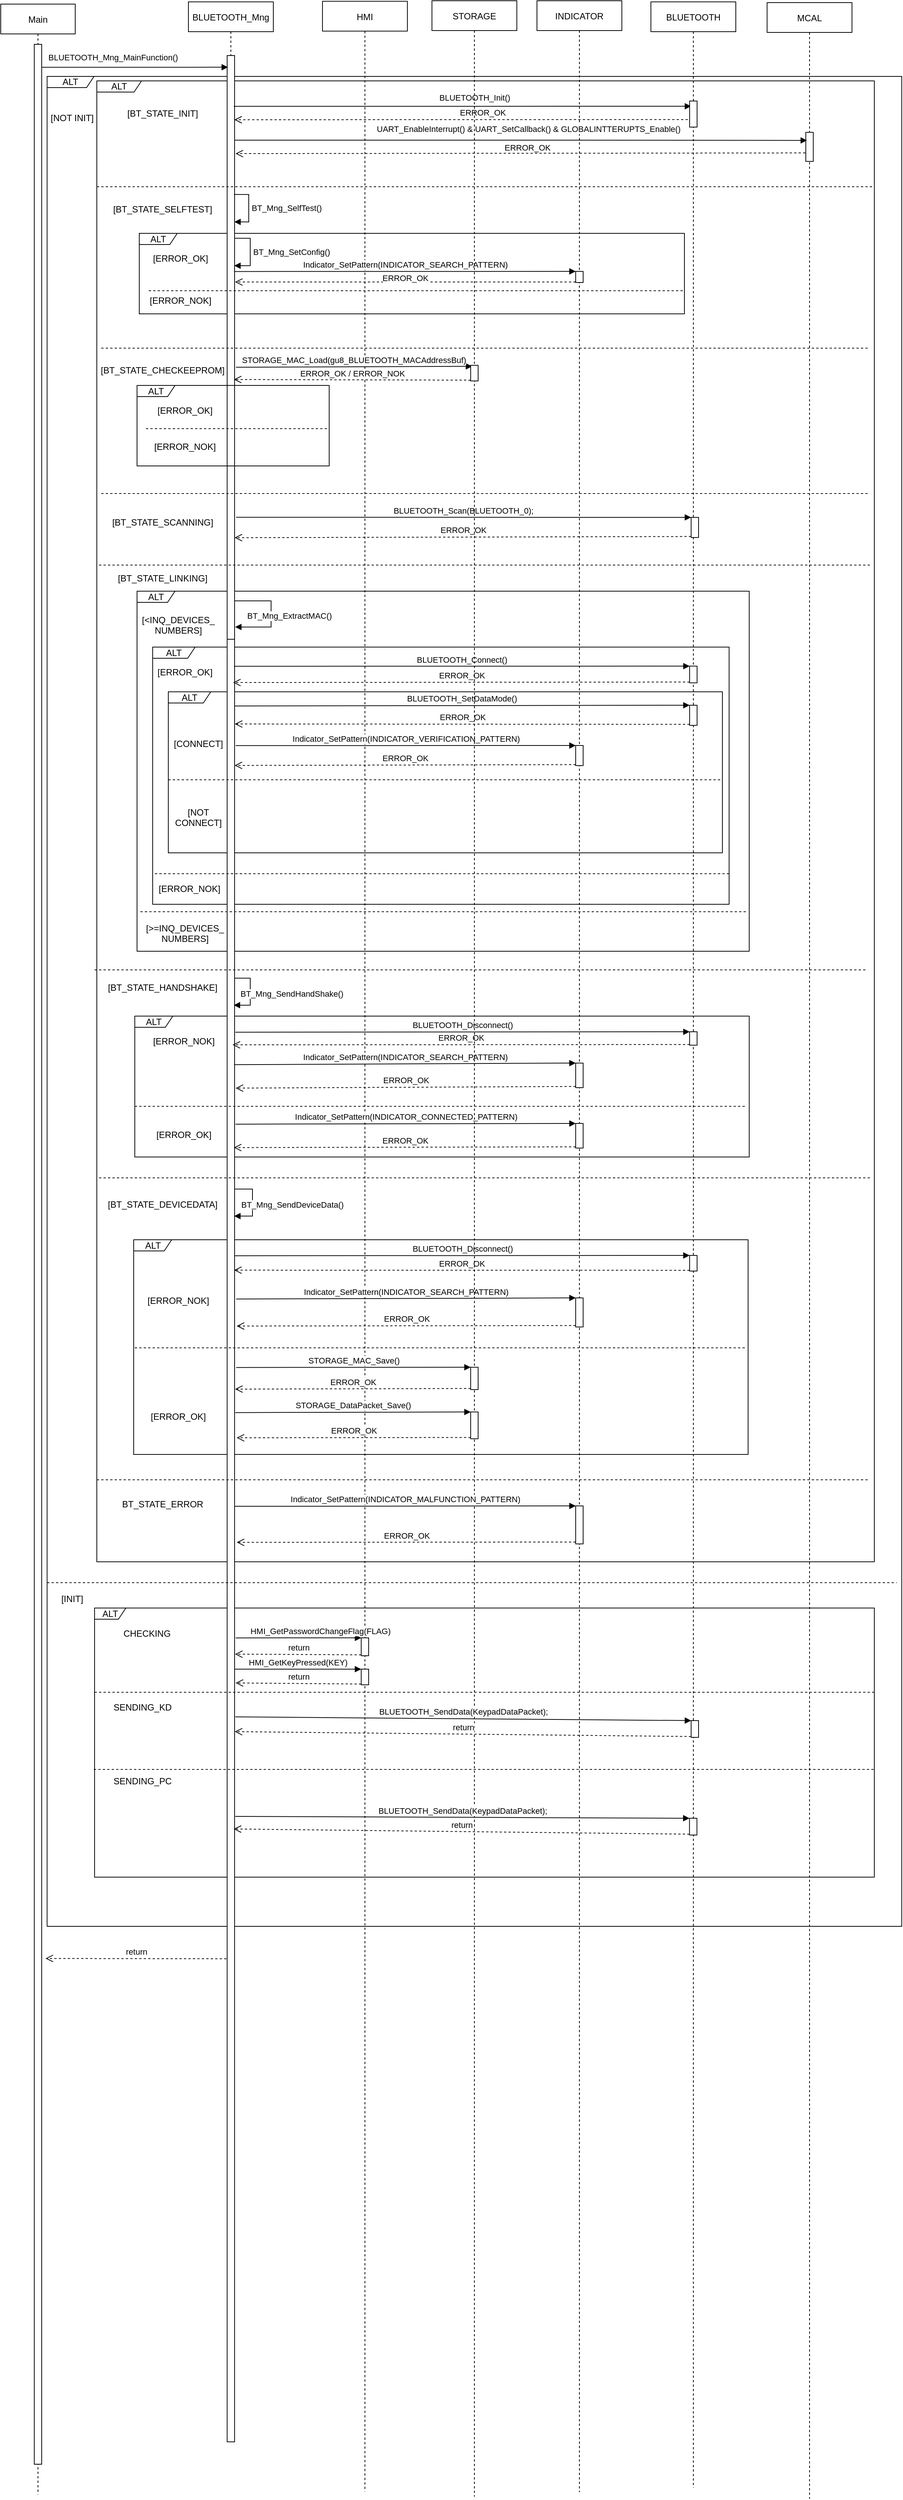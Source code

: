 <mxfile version="14.6.13" type="device" pages="2"><diagram id="kgpKYQtTHZ0yAKxKKP6v" name="Page-1"><mxGraphModel dx="923" dy="425" grid="1" gridSize="3" guides="1" tooltips="1" connect="1" arrows="1" fold="1" page="1" pageScale="1" pageWidth="850" pageHeight="1100" math="0" shadow="0"><root><mxCell id="0"/><mxCell id="1" parent="0"/><mxCell id="ZNfu6b4BIElzEv6MmLPR-30" value="ALT" style="shape=umlFrame;whiteSpace=wrap;html=1;width=63;height=15;" parent="1" vertex="1"><mxGeometry x="362.25" y="209.5" width="1147.5" height="2481.5" as="geometry"/></mxCell><mxCell id="6-tWxZWHOFnYd2_hj-NY-1" value="ALT" style="shape=umlFrame;whiteSpace=wrap;html=1;width=42;height=15;" vertex="1" parent="1"><mxGeometry x="426" y="2264" width="1047" height="361" as="geometry"/></mxCell><mxCell id="ZNfu6b4BIElzEv6MmLPR-17" value="ALT" style="shape=umlFrame;whiteSpace=wrap;html=1;width=60;height=15;" parent="1" vertex="1"><mxGeometry x="429" y="215.5" width="1044" height="1986.5" as="geometry"/></mxCell><mxCell id="ZNfu6b4BIElzEv6MmLPR-176" value="ALT" style="shape=umlFrame;whiteSpace=wrap;html=1;rounded=0;strokeColor=#000000;width=51;height=15;" parent="1" vertex="1"><mxGeometry x="478.5" y="1770" width="825" height="288" as="geometry"/></mxCell><mxCell id="ZNfu6b4BIElzEv6MmLPR-148" value="ALT" style="shape=umlFrame;whiteSpace=wrap;html=1;rounded=0;strokeColor=#000000;width=51;height=15;" parent="1" vertex="1"><mxGeometry x="480" y="1470" width="825" height="189" as="geometry"/></mxCell><mxCell id="ZNfu6b4BIElzEv6MmLPR-112" value="ALT" style="shape=umlFrame;whiteSpace=wrap;html=1;rounded=0;strokeColor=#000000;width=57;height=15;" parent="1" vertex="1"><mxGeometry x="525" y="1035" width="744" height="216" as="geometry"/></mxCell><mxCell id="ZNfu6b4BIElzEv6MmLPR-99" value="ALT" style="shape=umlFrame;whiteSpace=wrap;html=1;rounded=0;strokeColor=#000000;width=57;height=15;" parent="1" vertex="1"><mxGeometry x="504" y="975" width="774" height="345" as="geometry"/></mxCell><mxCell id="ZNfu6b4BIElzEv6MmLPR-95" value="ALT" style="shape=umlFrame;whiteSpace=wrap;html=1;rounded=0;strokeColor=#000000;width=51;height=15;" parent="1" vertex="1"><mxGeometry x="483" y="900" width="822" height="483" as="geometry"/></mxCell><mxCell id="ZNfu6b4BIElzEv6MmLPR-59" value="ALT" style="shape=umlFrame;whiteSpace=wrap;html=1;rounded=0;strokeColor=#000000;width=51;height=15;" parent="1" vertex="1"><mxGeometry x="486" y="420" width="732" height="108" as="geometry"/></mxCell><mxCell id="3nuBFxr9cyL0pnOWT2aG-1" value="Main" style="shape=umlLifeline;perimeter=lifelinePerimeter;container=1;collapsible=0;recursiveResize=0;rounded=0;shadow=0;strokeWidth=1;" parent="1" vertex="1"><mxGeometry x="300" y="112.5" width="100" height="3340.5" as="geometry"/></mxCell><mxCell id="ZNfu6b4BIElzEv6MmLPR-10" value="" style="html=1;points=[];perimeter=orthogonalPerimeter;" parent="3nuBFxr9cyL0pnOWT2aG-1" vertex="1"><mxGeometry x="45" y="54" width="10" height="3246" as="geometry"/></mxCell><mxCell id="3nuBFxr9cyL0pnOWT2aG-5" value="BLUETOOTH_Mng" style="shape=umlLifeline;perimeter=lifelinePerimeter;container=1;collapsible=0;recursiveResize=0;rounded=0;shadow=0;strokeWidth=1;" parent="1" vertex="1"><mxGeometry x="552" y="109.5" width="114" height="2626.5" as="geometry"/></mxCell><mxCell id="ZNfu6b4BIElzEv6MmLPR-9" value="" style="html=1;points=[];perimeter=orthogonalPerimeter;resizeHeight=0;rounded=0;" parent="3nuBFxr9cyL0pnOWT2aG-5" vertex="1"><mxGeometry x="52" y="72" width="10" height="783" as="geometry"/></mxCell><mxCell id="ZNfu6b4BIElzEv6MmLPR-56" value="BT_Mng_SelfTest()" style="edgeStyle=orthogonalEdgeStyle;html=1;align=left;spacingLeft=2;endArrow=block;rounded=0;exitX=0.921;exitY=0.238;exitDx=0;exitDy=0;exitPerimeter=0;entryX=0.96;entryY=0.285;entryDx=0;entryDy=0;entryPerimeter=0;" parent="3nuBFxr9cyL0pnOWT2aG-5" source="ZNfu6b4BIElzEv6MmLPR-9" target="ZNfu6b4BIElzEv6MmLPR-9" edge="1"><mxGeometry relative="1" as="geometry"><mxPoint x="468" y="298.5" as="sourcePoint"/><Array as="points"><mxPoint x="81" y="258"/><mxPoint x="81" y="295"/></Array><mxPoint x="66" y="295.5" as="targetPoint"/></mxGeometry></mxCell><mxCell id="ZNfu6b4BIElzEv6MmLPR-66" value="BT_Mng_SetConfig()" style="edgeStyle=orthogonalEdgeStyle;html=1;align=left;spacingLeft=2;endArrow=block;rounded=0;entryX=0.951;entryY=0.36;exitX=1;exitY=0.313;exitDx=0;exitDy=0;exitPerimeter=0;entryDx=0;entryDy=0;entryPerimeter=0;" parent="3nuBFxr9cyL0pnOWT2aG-5" source="ZNfu6b4BIElzEv6MmLPR-9" target="ZNfu6b4BIElzEv6MmLPR-9" edge="1"><mxGeometry relative="1" as="geometry"><mxPoint x="69" y="316.5" as="sourcePoint"/><Array as="points"><mxPoint x="83" y="317.5"/><mxPoint x="83" y="353.5"/></Array><mxPoint x="63.79" y="353.65" as="targetPoint"/></mxGeometry></mxCell><mxCell id="ZNfu6b4BIElzEv6MmLPR-81" value="" style="html=1;points=[];perimeter=orthogonalPerimeter;rounded=0;strokeColor=#000000;" parent="3nuBFxr9cyL0pnOWT2aG-5" vertex="1"><mxGeometry x="52" y="855" width="10" height="2418" as="geometry"/></mxCell><mxCell id="ZNfu6b4BIElzEv6MmLPR-104" value="BT_Mng_ExtractMAC()" style="edgeStyle=orthogonalEdgeStyle;html=1;align=left;spacingLeft=2;endArrow=block;rounded=0;exitX=1;exitY=0.936;exitDx=0;exitDy=0;exitPerimeter=0;entryX=1.067;entryY=0.979;entryDx=0;entryDy=0;entryPerimeter=0;" parent="3nuBFxr9cyL0pnOWT2aG-5" source="ZNfu6b4BIElzEv6MmLPR-9" target="ZNfu6b4BIElzEv6MmLPR-9" edge="1"><mxGeometry x="0.816" y="-15" relative="1" as="geometry"><mxPoint x="63" y="803.5" as="sourcePoint"/><Array as="points"><mxPoint x="62" y="803.5"/><mxPoint x="111" y="803.5"/><mxPoint x="111" y="838.5"/></Array><mxPoint x="63" y="838.5" as="targetPoint"/><mxPoint as="offset"/></mxGeometry></mxCell><mxCell id="ZNfu6b4BIElzEv6MmLPR-147" value="BT_Mng_SendHandShake()" style="edgeStyle=orthogonalEdgeStyle;html=1;align=left;spacingLeft=2;endArrow=block;rounded=0;exitX=1.02;exitY=0.188;exitDx=0;exitDy=0;exitPerimeter=0;entryX=0.886;entryY=0.203;entryDx=0;entryDy=0;entryPerimeter=0;" parent="3nuBFxr9cyL0pnOWT2aG-5" source="ZNfu6b4BIElzEv6MmLPR-81" target="ZNfu6b4BIElzEv6MmLPR-81" edge="1"><mxGeometry x="0.871" y="-15" relative="1" as="geometry"><mxPoint x="63.0" y="1309.504" as="sourcePoint"/><Array as="points"><mxPoint x="83" y="1310"/><mxPoint x="83" y="1346"/></Array><mxPoint x="63" y="1345.5" as="targetPoint"/><mxPoint as="offset"/></mxGeometry></mxCell><mxCell id="ZNfu6b4BIElzEv6MmLPR-174" value="BT_Mng_SendDeviceData()" style="edgeStyle=orthogonalEdgeStyle;html=1;align=left;spacingLeft=2;endArrow=block;rounded=0;exitX=1.009;exitY=0.305;exitDx=0;exitDy=0;exitPerimeter=0;entryX=0.94;entryY=0.32;entryDx=0;entryDy=0;entryPerimeter=0;" parent="3nuBFxr9cyL0pnOWT2aG-5" source="ZNfu6b4BIElzEv6MmLPR-81" target="ZNfu6b4BIElzEv6MmLPR-81" edge="1"><mxGeometry x="0.871" y="-15" relative="1" as="geometry"><mxPoint x="65.2" y="1591.504" as="sourcePoint"/><Array as="points"><mxPoint x="86" y="1593"/><mxPoint x="86" y="1629"/></Array><mxPoint x="75" y="1627.5" as="targetPoint"/><mxPoint as="offset"/></mxGeometry></mxCell><mxCell id="ZNfu6b4BIElzEv6MmLPR-1" value="HMI" style="shape=umlLifeline;perimeter=lifelinePerimeter;container=1;collapsible=0;recursiveResize=0;rounded=0;shadow=0;strokeWidth=1;" parent="1" vertex="1"><mxGeometry x="732" y="108.75" width="114" height="3340.5" as="geometry"/></mxCell><mxCell id="6-tWxZWHOFnYd2_hj-NY-3" value="" style="html=1;points=[];perimeter=orthogonalPerimeter;" vertex="1" parent="ZNfu6b4BIElzEv6MmLPR-1"><mxGeometry x="52" y="2195.25" width="10" height="24" as="geometry"/></mxCell><mxCell id="6-tWxZWHOFnYd2_hj-NY-6" value="" style="html=1;points=[];perimeter=orthogonalPerimeter;" vertex="1" parent="ZNfu6b4BIElzEv6MmLPR-1"><mxGeometry x="52" y="2237.25" width="10" height="21" as="geometry"/></mxCell><mxCell id="ZNfu6b4BIElzEv6MmLPR-3" value="INDICATOR" style="shape=umlLifeline;perimeter=lifelinePerimeter;container=1;collapsible=0;recursiveResize=0;rounded=0;shadow=0;strokeWidth=1;" parent="1" vertex="1"><mxGeometry x="1020" y="108" width="114" height="3342" as="geometry"/></mxCell><mxCell id="ZNfu6b4BIElzEv6MmLPR-68" value="" style="html=1;points=[];perimeter=orthogonalPerimeter;rounded=0;strokeColor=#000000;" parent="ZNfu6b4BIElzEv6MmLPR-3" vertex="1"><mxGeometry x="52" y="363" width="10" height="15" as="geometry"/></mxCell><mxCell id="ZNfu6b4BIElzEv6MmLPR-136" value="" style="html=1;points=[];perimeter=orthogonalPerimeter;rounded=0;strokeColor=#000000;" parent="ZNfu6b4BIElzEv6MmLPR-3" vertex="1"><mxGeometry x="52" y="999" width="10" height="27" as="geometry"/></mxCell><mxCell id="ZNfu6b4BIElzEv6MmLPR-165" value="" style="html=1;points=[];perimeter=orthogonalPerimeter;rounded=0;strokeColor=#000000;" parent="ZNfu6b4BIElzEv6MmLPR-3" vertex="1"><mxGeometry x="52" y="1425" width="10" height="33" as="geometry"/></mxCell><mxCell id="ZNfu6b4BIElzEv6MmLPR-169" value="" style="html=1;points=[];perimeter=orthogonalPerimeter;rounded=0;strokeColor=#000000;" parent="ZNfu6b4BIElzEv6MmLPR-3" vertex="1"><mxGeometry x="52" y="1506" width="10" height="33" as="geometry"/></mxCell><mxCell id="ZNfu6b4BIElzEv6MmLPR-184" value="" style="html=1;points=[];perimeter=orthogonalPerimeter;rounded=0;strokeColor=#000000;" parent="ZNfu6b4BIElzEv6MmLPR-3" vertex="1"><mxGeometry x="52" y="1740" width="10" height="39" as="geometry"/></mxCell><mxCell id="ZNfu6b4BIElzEv6MmLPR-196" value="" style="html=1;points=[];perimeter=orthogonalPerimeter;rounded=0;strokeColor=#000000;" parent="ZNfu6b4BIElzEv6MmLPR-3" vertex="1"><mxGeometry x="52" y="2019" width="10" height="51" as="geometry"/></mxCell><mxCell id="ZNfu6b4BIElzEv6MmLPR-7" value="BLUETOOTH_Mng_MainFunction()" style="endArrow=block;endFill=1;html=1;edgeStyle=orthogonalEdgeStyle;align=left;verticalAlign=top;entryX=0.111;entryY=0.02;entryDx=0;entryDy=0;entryPerimeter=0;" parent="1" source="ZNfu6b4BIElzEv6MmLPR-10" target="ZNfu6b4BIElzEv6MmLPR-9" edge="1"><mxGeometry x="-0.947" y="26" relative="1" as="geometry"><mxPoint x="387" y="182.5" as="sourcePoint"/><mxPoint x="545" y="196.5" as="targetPoint"/><Array as="points"><mxPoint x="537" y="196.5"/></Array><mxPoint as="offset"/></mxGeometry></mxCell><mxCell id="ZNfu6b4BIElzEv6MmLPR-14" value="[NOT INIT]" style="text;align=center;fontStyle=0;verticalAlign=middle;spacingLeft=3;spacingRight=3;strokeColor=none;rotatable=0;points=[[0,0.5],[1,0.5]];portConstraint=eastwest;" parent="1" vertex="1"><mxGeometry x="366" y="251.5" width="60" height="26" as="geometry"/></mxCell><mxCell id="ZNfu6b4BIElzEv6MmLPR-18" value="[BT_STATE_INIT]" style="text;align=center;fontStyle=0;verticalAlign=middle;spacingLeft=3;spacingRight=3;strokeColor=none;rotatable=0;points=[[0,0.5],[1,0.5]];portConstraint=eastwest;" parent="1" vertex="1"><mxGeometry x="478.5" y="245.5" width="78" height="26" as="geometry"/></mxCell><mxCell id="ZNfu6b4BIElzEv6MmLPR-20" value="BLUETOOTH_Init()" style="endArrow=block;endFill=1;html=1;edgeStyle=orthogonalEdgeStyle;align=left;verticalAlign=top;exitX=0.9;exitY=0.087;exitDx=0;exitDy=0;exitPerimeter=0;entryX=0.2;entryY=0.2;entryDx=0;entryDy=0;entryPerimeter=0;" parent="1" source="ZNfu6b4BIElzEv6MmLPR-9" target="ZNfu6b4BIElzEv6MmLPR-27" edge="1"><mxGeometry x="-0.109" y="25" relative="1" as="geometry"><mxPoint x="573" y="249.5" as="sourcePoint"/><mxPoint x="1194" y="249.5" as="targetPoint"/><mxPoint x="1" as="offset"/></mxGeometry></mxCell><mxCell id="ZNfu6b4BIElzEv6MmLPR-33" value="ERROR_OK" style="html=1;verticalAlign=bottom;endArrow=open;dashed=1;endSize=8;entryX=0.96;entryY=0.11;entryDx=0;entryDy=0;entryPerimeter=0;exitX=-0.243;exitY=0.71;exitDx=0;exitDy=0;exitPerimeter=0;" parent="1" source="ZNfu6b4BIElzEv6MmLPR-27" target="ZNfu6b4BIElzEv6MmLPR-9" edge="1"><mxGeometry x="-0.095" relative="1" as="geometry"><mxPoint x="1200" y="266.5" as="sourcePoint"/><mxPoint x="567" y="266.5" as="targetPoint"/><mxPoint as="offset"/></mxGeometry></mxCell><mxCell id="ZNfu6b4BIElzEv6MmLPR-35" value="MCAL" style="shape=umlLifeline;perimeter=lifelinePerimeter;container=1;collapsible=0;recursiveResize=0;rounded=0;shadow=0;strokeWidth=1;" parent="1" vertex="1"><mxGeometry x="1329" y="110.5" width="114" height="3348.5" as="geometry"/></mxCell><mxCell id="ZNfu6b4BIElzEv6MmLPR-36" value="" style="html=1;points=[];perimeter=orthogonalPerimeter;" parent="ZNfu6b4BIElzEv6MmLPR-35" vertex="1"><mxGeometry x="52" y="174" width="10" height="39" as="geometry"/></mxCell><mxCell id="ZNfu6b4BIElzEv6MmLPR-38" value="UART_EnableInterrupt() &amp;amp;&amp;nbsp;UART_SetCallback() &amp;amp;&amp;nbsp;GLOBALINTTERUPTS_Enable()&amp;nbsp;" style="endArrow=block;endFill=1;html=1;edgeStyle=orthogonalEdgeStyle;align=left;verticalAlign=top;exitX=0.971;exitY=0.145;exitDx=0;exitDy=0;exitPerimeter=0;entryX=0.157;entryY=0.278;entryDx=0;entryDy=0;entryPerimeter=0;" parent="1" source="ZNfu6b4BIElzEv6MmLPR-9" target="ZNfu6b4BIElzEv6MmLPR-36" edge="1"><mxGeometry x="-0.509" y="29" relative="1" as="geometry"><mxPoint x="582" y="299.501" as="sourcePoint"/><mxPoint x="1374" y="295.5" as="targetPoint"/><mxPoint y="1" as="offset"/><Array as="points"/></mxGeometry></mxCell><mxCell id="ZNfu6b4BIElzEv6MmLPR-39" value="ERROR_OK" style="html=1;verticalAlign=bottom;endArrow=open;dashed=1;endSize=8;exitX=-0.067;exitY=0.709;exitDx=0;exitDy=0;exitPerimeter=0;entryX=1.133;entryY=0.168;entryDx=0;entryDy=0;entryPerimeter=0;" parent="1" source="ZNfu6b4BIElzEv6MmLPR-36" target="ZNfu6b4BIElzEv6MmLPR-9" edge="1"><mxGeometry x="-0.023" y="1" relative="1" as="geometry"><mxPoint x="1377" y="312.5" as="sourcePoint"/><mxPoint x="599" y="312.5" as="targetPoint"/><mxPoint as="offset"/></mxGeometry></mxCell><mxCell id="ZNfu6b4BIElzEv6MmLPR-44" value="[BT_STATE_SELFTEST]" style="text;align=center;fontStyle=0;verticalAlign=middle;spacingLeft=3;spacingRight=3;strokeColor=none;rotatable=0;points=[[0,0.5],[1,0.5]];portConstraint=eastwest;" parent="1" vertex="1"><mxGeometry x="474" y="366" width="87" height="42" as="geometry"/></mxCell><mxCell id="ZNfu6b4BIElzEv6MmLPR-46" value="" style="line;strokeWidth=1;fillColor=none;align=left;verticalAlign=middle;spacingTop=-1;spacingLeft=3;spacingRight=3;rotatable=0;labelPosition=right;points=[];portConstraint=eastwest;dashed=1;" parent="1" vertex="1"><mxGeometry x="429" y="353.5" width="1044" height="8" as="geometry"/></mxCell><mxCell id="ZNfu6b4BIElzEv6MmLPR-60" value="" style="line;strokeWidth=1;fillColor=none;align=left;verticalAlign=middle;spacingTop=-1;spacingLeft=3;spacingRight=3;rotatable=0;labelPosition=right;points=[];portConstraint=eastwest;dashed=1;" parent="1" vertex="1"><mxGeometry x="498.75" y="493" width="719.25" height="8" as="geometry"/></mxCell><mxCell id="ZNfu6b4BIElzEv6MmLPR-61" value="[ERROR_OK]" style="text;align=center;fontStyle=0;verticalAlign=middle;spacingLeft=3;spacingRight=3;strokeColor=none;rotatable=0;points=[[0,0.5],[1,0.5]];portConstraint=eastwest;" parent="1" vertex="1"><mxGeometry x="504" y="432" width="75" height="42" as="geometry"/></mxCell><mxCell id="ZNfu6b4BIElzEv6MmLPR-63" value="[ERROR_NOK]" style="text;align=center;fontStyle=0;verticalAlign=middle;spacingLeft=3;spacingRight=3;strokeColor=none;rotatable=0;points=[[0,0.5],[1,0.5]];portConstraint=eastwest;" parent="1" vertex="1"><mxGeometry x="504" y="501" width="75" height="17" as="geometry"/></mxCell><mxCell id="ZNfu6b4BIElzEv6MmLPR-69" value="Indicator_SetPattern(INDICATOR_SEARCH_PATTERN)" style="html=1;verticalAlign=bottom;endArrow=block;entryX=0;entryY=0;exitX=0.932;exitY=0.37;exitDx=0;exitDy=0;exitPerimeter=0;" parent="1" source="ZNfu6b4BIElzEv6MmLPR-9" target="ZNfu6b4BIElzEv6MmLPR-68" edge="1"><mxGeometry relative="1" as="geometry"><mxPoint x="609" y="471" as="sourcePoint"/></mxGeometry></mxCell><mxCell id="ZNfu6b4BIElzEv6MmLPR-70" value="ERROR_OK" style="html=1;verticalAlign=bottom;endArrow=open;dashed=1;endSize=8;exitX=0;exitY=0.95;entryX=1.061;entryY=0.388;entryDx=0;entryDy=0;entryPerimeter=0;" parent="1" source="ZNfu6b4BIElzEv6MmLPR-68" target="ZNfu6b4BIElzEv6MmLPR-9" edge="1"><mxGeometry x="0.001" y="4" relative="1" as="geometry"><mxPoint x="599" y="483" as="targetPoint"/><mxPoint as="offset"/></mxGeometry></mxCell><mxCell id="ZNfu6b4BIElzEv6MmLPR-71" value="" style="line;strokeWidth=1;fillColor=none;align=left;verticalAlign=middle;spacingTop=-1;spacingLeft=3;spacingRight=3;rotatable=0;labelPosition=right;points=[];portConstraint=eastwest;dashed=1;" parent="1" vertex="1"><mxGeometry x="435" y="570" width="1032" height="8" as="geometry"/></mxCell><mxCell id="ZNfu6b4BIElzEv6MmLPR-72" value="[BT_STATE_CHECKEEPROM]" style="text;align=center;fontStyle=0;verticalAlign=middle;spacingLeft=3;spacingRight=3;strokeColor=none;rotatable=0;points=[[0,0.5],[1,0.5]];portConstraint=eastwest;" parent="1" vertex="1"><mxGeometry x="474" y="582" width="87" height="42" as="geometry"/></mxCell><mxCell id="ZNfu6b4BIElzEv6MmLPR-73" value="ALT" style="shape=umlFrame;whiteSpace=wrap;html=1;rounded=0;strokeColor=#000000;width=51;height=15;" parent="1" vertex="1"><mxGeometry x="483" y="624" width="258" height="108" as="geometry"/></mxCell><mxCell id="ZNfu6b4BIElzEv6MmLPR-75" value="[ERROR_OK]" style="text;align=center;fontStyle=0;verticalAlign=middle;spacingLeft=3;spacingRight=3;strokeColor=none;rotatable=0;points=[[0,0.5],[1,0.5]];portConstraint=eastwest;" parent="1" vertex="1"><mxGeometry x="510" y="636" width="75" height="42" as="geometry"/></mxCell><mxCell id="ZNfu6b4BIElzEv6MmLPR-76" value="[ERROR_NOK]" style="text;align=center;fontStyle=0;verticalAlign=middle;spacingLeft=3;spacingRight=3;strokeColor=none;rotatable=0;points=[[0,0.5],[1,0.5]];portConstraint=eastwest;" parent="1" vertex="1"><mxGeometry x="510" y="697.15" width="75" height="17" as="geometry"/></mxCell><mxCell id="ZNfu6b4BIElzEv6MmLPR-77" value="" style="line;strokeWidth=1;fillColor=none;align=left;verticalAlign=middle;spacingTop=-1;spacingLeft=3;spacingRight=3;rotatable=0;labelPosition=right;points=[];portConstraint=eastwest;dashed=1;" parent="1" vertex="1"><mxGeometry x="495" y="678" width="243" height="8" as="geometry"/></mxCell><mxCell id="ZNfu6b4BIElzEv6MmLPR-79" value="STORAGE_MAC_Load(gu8_BLUETOOTH_MACAddressBuf)" style="html=1;verticalAlign=bottom;endArrow=block;entryX=0.2;entryY=0.065;entryDx=0;entryDy=0;entryPerimeter=0;exitX=1.186;exitY=0.534;exitDx=0;exitDy=0;exitPerimeter=0;" parent="1" source="ZNfu6b4BIElzEv6MmLPR-9" target="ZNfu6b4BIElzEv6MmLPR-78" edge="1"><mxGeometry relative="1" as="geometry"><mxPoint x="618" y="599" as="sourcePoint"/></mxGeometry></mxCell><mxCell id="ZNfu6b4BIElzEv6MmLPR-80" value="ERROR_OK / ERROR_NOK" style="html=1;verticalAlign=bottom;endArrow=open;dashed=1;endSize=8;exitX=0;exitY=0.95;entryX=0.9;entryY=0.555;entryDx=0;entryDy=0;entryPerimeter=0;" parent="1" source="ZNfu6b4BIElzEv6MmLPR-78" target="ZNfu6b4BIElzEv6MmLPR-9" edge="1"><mxGeometry relative="1" as="geometry"><mxPoint x="614" y="622" as="targetPoint"/></mxGeometry></mxCell><mxCell id="ZNfu6b4BIElzEv6MmLPR-82" value="" style="line;strokeWidth=1;fillColor=none;align=left;verticalAlign=middle;spacingTop=-1;spacingLeft=3;spacingRight=3;rotatable=0;labelPosition=right;points=[];portConstraint=eastwest;dashed=1;" parent="1" vertex="1"><mxGeometry x="435" y="765" width="1032" height="8" as="geometry"/></mxCell><mxCell id="ZNfu6b4BIElzEv6MmLPR-83" value="[BT_STATE_SCANNING]" style="text;align=center;fontStyle=0;verticalAlign=middle;spacingLeft=3;spacingRight=3;strokeColor=none;rotatable=0;points=[[0,0.5],[1,0.5]];portConstraint=eastwest;" parent="1" vertex="1"><mxGeometry x="474" y="786" width="87" height="42" as="geometry"/></mxCell><mxCell id="ZNfu6b4BIElzEv6MmLPR-85" value="BLUETOOTH_Scan(BLUETOOTH_0);" style="html=1;verticalAlign=bottom;endArrow=block;entryX=0;entryY=0;exitX=1.2;exitY=0.791;exitDx=0;exitDy=0;exitPerimeter=0;" parent="1" source="ZNfu6b4BIElzEv6MmLPR-9" target="ZNfu6b4BIElzEv6MmLPR-84" edge="1"><mxGeometry relative="1" as="geometry"><mxPoint x="1155" y="801" as="sourcePoint"/></mxGeometry></mxCell><mxCell id="ZNfu6b4BIElzEv6MmLPR-86" value="ERROR_OK" style="html=1;verticalAlign=bottom;endArrow=open;dashed=1;endSize=8;exitX=0;exitY=0.95;entryX=1;entryY=0.826;entryDx=0;entryDy=0;entryPerimeter=0;" parent="1" source="ZNfu6b4BIElzEv6MmLPR-84" target="ZNfu6b4BIElzEv6MmLPR-9" edge="1"><mxGeometry relative="1" as="geometry"><mxPoint x="1155" y="877" as="targetPoint"/></mxGeometry></mxCell><mxCell id="ZNfu6b4BIElzEv6MmLPR-87" value="" style="line;strokeWidth=1;fillColor=none;align=left;verticalAlign=middle;spacingTop=-1;spacingLeft=3;spacingRight=3;rotatable=0;labelPosition=right;points=[];portConstraint=eastwest;dashed=1;" parent="1" vertex="1"><mxGeometry x="432" y="861" width="1035" height="8" as="geometry"/></mxCell><mxCell id="ZNfu6b4BIElzEv6MmLPR-88" value="[BT_STATE_LINKING]" style="text;align=center;fontStyle=0;verticalAlign=middle;spacingLeft=3;spacingRight=3;strokeColor=none;rotatable=0;points=[[0,0.5],[1,0.5]];portConstraint=eastwest;" parent="1" vertex="1"><mxGeometry x="474" y="861" width="87" height="42" as="geometry"/></mxCell><mxCell id="ZNfu6b4BIElzEv6MmLPR-96" value="[&lt;INQ_DEVICES_&#10;NUMBERS]" style="text;align=center;fontStyle=0;verticalAlign=middle;spacingLeft=3;spacingRight=3;strokeColor=none;rotatable=0;points=[[0,0.5],[1,0.5]];portConstraint=eastwest;" parent="1" vertex="1"><mxGeometry x="477" y="924" width="123" height="42" as="geometry"/></mxCell><mxCell id="ZNfu6b4BIElzEv6MmLPR-97" value="[&gt;=INQ_DEVICES_&#10;NUMBERS]" style="text;align=center;fontStyle=0;verticalAlign=middle;spacingLeft=3;spacingRight=3;strokeColor=none;rotatable=0;points=[[0,0.5],[1,0.5]];portConstraint=eastwest;" parent="1" vertex="1"><mxGeometry x="510" y="1350" width="75" height="17" as="geometry"/></mxCell><mxCell id="ZNfu6b4BIElzEv6MmLPR-98" value="" style="line;strokeWidth=1;fillColor=none;align=left;verticalAlign=middle;spacingTop=-1;spacingLeft=3;spacingRight=3;rotatable=0;labelPosition=right;points=[];portConstraint=eastwest;dashed=1;" parent="1" vertex="1"><mxGeometry x="487.5" y="1326" width="813" height="8" as="geometry"/></mxCell><mxCell id="ZNfu6b4BIElzEv6MmLPR-105" value="" style="line;strokeWidth=1;fillColor=none;align=left;verticalAlign=middle;spacingTop=-1;spacingLeft=3;spacingRight=3;rotatable=0;labelPosition=right;points=[];portConstraint=eastwest;dashed=1;" parent="1" vertex="1"><mxGeometry x="507" y="1275" width="771" height="8" as="geometry"/></mxCell><mxCell id="ZNfu6b4BIElzEv6MmLPR-107" value="[ERROR_OK]" style="text;align=center;fontStyle=0;verticalAlign=middle;spacingLeft=3;spacingRight=3;strokeColor=none;rotatable=0;points=[[0,0.5],[1,0.5]];portConstraint=eastwest;" parent="1" vertex="1"><mxGeometry x="510" y="987" width="75" height="42" as="geometry"/></mxCell><mxCell id="ZNfu6b4BIElzEv6MmLPR-108" value="[ERROR_NOK]" style="text;align=center;fontStyle=0;verticalAlign=middle;spacingLeft=3;spacingRight=3;strokeColor=none;rotatable=0;points=[[0,0.5],[1,0.5]];portConstraint=eastwest;" parent="1" vertex="1"><mxGeometry x="516" y="1290" width="75" height="17" as="geometry"/></mxCell><mxCell id="ZNfu6b4BIElzEv6MmLPR-110" value="BLUETOOTH_Connect()" style="html=1;verticalAlign=bottom;endArrow=block;entryX=0;entryY=0;exitX=0.916;exitY=0.015;exitDx=0;exitDy=0;exitPerimeter=0;" parent="1" source="ZNfu6b4BIElzEv6MmLPR-81" target="ZNfu6b4BIElzEv6MmLPR-109" edge="1"><mxGeometry relative="1" as="geometry"><mxPoint x="612" y="984" as="sourcePoint"/></mxGeometry></mxCell><mxCell id="ZNfu6b4BIElzEv6MmLPR-111" value="ERROR_OK" style="html=1;verticalAlign=bottom;endArrow=open;dashed=1;endSize=8;exitX=0;exitY=0.95;entryX=0.8;entryY=0.024;entryDx=0;entryDy=0;entryPerimeter=0;" parent="1" source="ZNfu6b4BIElzEv6MmLPR-109" target="ZNfu6b4BIElzEv6MmLPR-81" edge="1"><mxGeometry relative="1" as="geometry"><mxPoint x="890" y="1018" as="targetPoint"/></mxGeometry></mxCell><mxCell id="ZNfu6b4BIElzEv6MmLPR-113" value="" style="line;strokeWidth=1;fillColor=none;align=left;verticalAlign=middle;spacingTop=-1;spacingLeft=3;spacingRight=3;rotatable=0;labelPosition=right;points=[];portConstraint=eastwest;dashed=1;" parent="1" vertex="1"><mxGeometry x="525" y="1149" width="741" height="8" as="geometry"/></mxCell><mxCell id="ZNfu6b4BIElzEv6MmLPR-114" value="[CONNECT]" style="text;align=center;fontStyle=0;verticalAlign=middle;spacingLeft=3;spacingRight=3;strokeColor=none;rotatable=0;points=[[0,0.5],[1,0.5]];portConstraint=eastwest;" parent="1" vertex="1"><mxGeometry x="528" y="1083" width="75" height="42" as="geometry"/></mxCell><mxCell id="ZNfu6b4BIElzEv6MmLPR-115" value="[NOT&#10;CONNECT]" style="text;align=center;fontStyle=0;verticalAlign=middle;spacingLeft=3;spacingRight=3;strokeColor=none;rotatable=0;points=[[0,0.5],[1,0.5]];portConstraint=eastwest;" parent="1" vertex="1"><mxGeometry x="528" y="1182" width="75" height="42" as="geometry"/></mxCell><mxCell id="ZNfu6b4BIElzEv6MmLPR-129" value="BLUETOOTH_SetDataMode()" style="html=1;verticalAlign=bottom;endArrow=block;entryX=0;entryY=0;exitX=0.997;exitY=0.037;exitDx=0;exitDy=0;exitPerimeter=0;" parent="1" source="ZNfu6b4BIElzEv6MmLPR-81" target="ZNfu6b4BIElzEv6MmLPR-128" edge="1"><mxGeometry relative="1" as="geometry"><mxPoint x="1155" y="1053" as="sourcePoint"/></mxGeometry></mxCell><mxCell id="ZNfu6b4BIElzEv6MmLPR-130" value="ERROR_OK" style="html=1;verticalAlign=bottom;endArrow=open;dashed=1;endSize=8;exitX=0;exitY=0.95;entryX=1.029;entryY=0.047;entryDx=0;entryDy=0;entryPerimeter=0;" parent="1" source="ZNfu6b4BIElzEv6MmLPR-128" target="ZNfu6b4BIElzEv6MmLPR-81" edge="1"><mxGeometry relative="1" as="geometry"><mxPoint x="621" y="1078" as="targetPoint"/></mxGeometry></mxCell><mxCell id="ZNfu6b4BIElzEv6MmLPR-138" value="ERROR_OK" style="html=1;verticalAlign=bottom;endArrow=open;dashed=1;endSize=8;exitX=0;exitY=0.95;entryX=1.007;entryY=0.07;entryDx=0;entryDy=0;entryPerimeter=0;" parent="1" source="ZNfu6b4BIElzEv6MmLPR-136" target="ZNfu6b4BIElzEv6MmLPR-81" edge="1"><mxGeometry relative="1" as="geometry"><mxPoint x="1002" y="1174" as="targetPoint"/></mxGeometry></mxCell><mxCell id="ZNfu6b4BIElzEv6MmLPR-137" value="Indicator_SetPattern(INDICATOR_VERIFICATION_PATTERN)" style="html=1;verticalAlign=bottom;endArrow=block;entryX=0;entryY=0;exitX=1.145;exitY=0.059;exitDx=0;exitDy=0;exitPerimeter=0;" parent="1" source="ZNfu6b4BIElzEv6MmLPR-81" target="ZNfu6b4BIElzEv6MmLPR-136" edge="1"><mxGeometry relative="1" as="geometry"><mxPoint x="1002" y="1098" as="sourcePoint"/></mxGeometry></mxCell><mxCell id="ZNfu6b4BIElzEv6MmLPR-139" value="" style="line;strokeWidth=1;fillColor=none;align=left;verticalAlign=middle;spacingTop=-1;spacingLeft=3;spacingRight=3;rotatable=0;labelPosition=right;points=[];portConstraint=eastwest;dashed=1;" parent="1" vertex="1"><mxGeometry x="426" y="1404" width="1035" height="8" as="geometry"/></mxCell><mxCell id="ZNfu6b4BIElzEv6MmLPR-143" value="[BT_STATE_HANDSHAKE]" style="text;align=center;fontStyle=0;verticalAlign=middle;spacingLeft=3;spacingRight=3;strokeColor=none;rotatable=0;points=[[0,0.5],[1,0.5]];portConstraint=eastwest;" parent="1" vertex="1"><mxGeometry x="474" y="1410" width="87" height="42" as="geometry"/></mxCell><mxCell id="ZNfu6b4BIElzEv6MmLPR-149" value="[ERROR_NOK]" style="text;align=center;fontStyle=0;verticalAlign=middle;spacingLeft=3;spacingRight=3;strokeColor=none;rotatable=0;points=[[0,0.5],[1,0.5]];portConstraint=eastwest;" parent="1" vertex="1"><mxGeometry x="508.5" y="1482" width="75" height="42" as="geometry"/></mxCell><mxCell id="ZNfu6b4BIElzEv6MmLPR-150" value="[ERROR_OK]" style="text;align=center;fontStyle=0;verticalAlign=middle;spacingLeft=3;spacingRight=3;strokeColor=none;rotatable=0;points=[[0,0.5],[1,0.5]];portConstraint=eastwest;" parent="1" vertex="1"><mxGeometry x="508.5" y="1620" width="75" height="17" as="geometry"/></mxCell><mxCell id="ZNfu6b4BIElzEv6MmLPR-151" value="" style="line;strokeWidth=1;fillColor=none;align=left;verticalAlign=middle;spacingTop=-1;spacingLeft=3;spacingRight=3;rotatable=0;labelPosition=right;points=[];portConstraint=eastwest;dashed=1;" parent="1" vertex="1"><mxGeometry x="480" y="1587" width="819.75" height="8" as="geometry"/></mxCell><mxCell id="ZNfu6b4BIElzEv6MmLPR-153" value="BLUETOOTH_Disconnect()" style="html=1;verticalAlign=bottom;endArrow=block;entryX=0;entryY=0;exitX=1.1;exitY=0.218;exitDx=0;exitDy=0;exitPerimeter=0;" parent="1" source="ZNfu6b4BIElzEv6MmLPR-81" target="ZNfu6b4BIElzEv6MmLPR-152" edge="1"><mxGeometry relative="1" as="geometry"><mxPoint x="615" y="1494" as="sourcePoint"/></mxGeometry></mxCell><mxCell id="ZNfu6b4BIElzEv6MmLPR-154" value="ERROR_OK" style="html=1;verticalAlign=bottom;endArrow=open;dashed=1;endSize=8;exitX=0;exitY=0.95;entryX=0.733;entryY=0.225;entryDx=0;entryDy=0;entryPerimeter=0;" parent="1" source="ZNfu6b4BIElzEv6MmLPR-152" target="ZNfu6b4BIElzEv6MmLPR-81" edge="1"><mxGeometry relative="1" as="geometry"><mxPoint x="1155" y="1573" as="targetPoint"/></mxGeometry></mxCell><mxCell id="ZNfu6b4BIElzEv6MmLPR-5" value="BLUETOOTH" style="shape=umlLifeline;perimeter=lifelinePerimeter;container=1;collapsible=0;recursiveResize=0;rounded=0;shadow=0;strokeWidth=1;" parent="1" vertex="1"><mxGeometry x="1173" y="109.5" width="114" height="3334.5" as="geometry"/></mxCell><mxCell id="ZNfu6b4BIElzEv6MmLPR-128" value="" style="html=1;points=[];perimeter=orthogonalPerimeter;rounded=0;strokeColor=#000000;" parent="ZNfu6b4BIElzEv6MmLPR-5" vertex="1"><mxGeometry x="52" y="943.5" width="10" height="27" as="geometry"/></mxCell><mxCell id="ZNfu6b4BIElzEv6MmLPR-27" value="" style="html=1;points=[];perimeter=orthogonalPerimeter;" parent="ZNfu6b4BIElzEv6MmLPR-5" vertex="1"><mxGeometry x="52" y="133" width="10" height="35" as="geometry"/></mxCell><mxCell id="ZNfu6b4BIElzEv6MmLPR-109" value="" style="html=1;points=[];perimeter=orthogonalPerimeter;rounded=0;strokeColor=#000000;" parent="ZNfu6b4BIElzEv6MmLPR-5" vertex="1"><mxGeometry x="52" y="891" width="10" height="22.5" as="geometry"/></mxCell><mxCell id="ZNfu6b4BIElzEv6MmLPR-84" value="" style="html=1;points=[];perimeter=orthogonalPerimeter;rounded=0;strokeColor=#000000;" parent="ZNfu6b4BIElzEv6MmLPR-5" vertex="1"><mxGeometry x="54" y="691.5" width="10" height="27" as="geometry"/></mxCell><mxCell id="ZNfu6b4BIElzEv6MmLPR-152" value="" style="html=1;points=[];perimeter=orthogonalPerimeter;rounded=0;strokeColor=#000000;" parent="ZNfu6b4BIElzEv6MmLPR-5" vertex="1"><mxGeometry x="52" y="1381.5" width="10" height="18" as="geometry"/></mxCell><mxCell id="ZNfu6b4BIElzEv6MmLPR-181" value="" style="html=1;points=[];perimeter=orthogonalPerimeter;rounded=0;strokeColor=#000000;" parent="ZNfu6b4BIElzEv6MmLPR-5" vertex="1"><mxGeometry x="52" y="1681.5" width="10" height="21" as="geometry"/></mxCell><mxCell id="6-tWxZWHOFnYd2_hj-NY-14" value="" style="html=1;points=[];perimeter=orthogonalPerimeter;" vertex="1" parent="ZNfu6b4BIElzEv6MmLPR-5"><mxGeometry x="54" y="2305.5" width="10" height="22.5" as="geometry"/></mxCell><mxCell id="6-tWxZWHOFnYd2_hj-NY-19" value="" style="html=1;points=[];perimeter=orthogonalPerimeter;" vertex="1" parent="ZNfu6b4BIElzEv6MmLPR-5"><mxGeometry x="51.8" y="2436.5" width="10" height="22.5" as="geometry"/></mxCell><mxCell id="ZNfu6b4BIElzEv6MmLPR-166" value="Indicator_SetPattern(INDICATOR_SEARCH_PATTERN)" style="html=1;verticalAlign=bottom;endArrow=block;entryX=0;entryY=0;exitX=0.933;exitY=0.236;exitDx=0;exitDy=0;exitPerimeter=0;" parent="1" source="ZNfu6b4BIElzEv6MmLPR-81" target="ZNfu6b4BIElzEv6MmLPR-165" edge="1"><mxGeometry relative="1" as="geometry"><mxPoint x="1155" y="1527" as="sourcePoint"/></mxGeometry></mxCell><mxCell id="ZNfu6b4BIElzEv6MmLPR-167" value="ERROR_OK" style="html=1;verticalAlign=bottom;endArrow=open;dashed=1;endSize=8;exitX=0;exitY=0.95;entryX=1.145;entryY=0.249;entryDx=0;entryDy=0;entryPerimeter=0;" parent="1" source="ZNfu6b4BIElzEv6MmLPR-165" target="ZNfu6b4BIElzEv6MmLPR-81" edge="1"><mxGeometry relative="1" as="geometry"><mxPoint x="1155" y="1603" as="targetPoint"/></mxGeometry></mxCell><mxCell id="ZNfu6b4BIElzEv6MmLPR-170" value="Indicator_SetPattern(INDICATOR_CONNECTED_PATTERN)" style="html=1;verticalAlign=bottom;endArrow=block;entryX=0;entryY=0;exitX=1.126;exitY=0.269;exitDx=0;exitDy=0;exitPerimeter=0;" parent="1" source="ZNfu6b4BIElzEv6MmLPR-81" target="ZNfu6b4BIElzEv6MmLPR-169" edge="1"><mxGeometry relative="1" as="geometry"><mxPoint x="615.0" y="1616.148" as="sourcePoint"/></mxGeometry></mxCell><mxCell id="ZNfu6b4BIElzEv6MmLPR-171" value="ERROR_OK" style="html=1;verticalAlign=bottom;endArrow=open;dashed=1;endSize=8;exitX=0;exitY=0.95;entryX=0.9;entryY=0.282;entryDx=0;entryDy=0;entryPerimeter=0;" parent="1" source="ZNfu6b4BIElzEv6MmLPR-169" target="ZNfu6b4BIElzEv6MmLPR-81" edge="1"><mxGeometry relative="1" as="geometry"><mxPoint x="617.12" y="1647.582" as="targetPoint"/></mxGeometry></mxCell><mxCell id="ZNfu6b4BIElzEv6MmLPR-172" value="" style="line;strokeWidth=1;fillColor=none;align=left;verticalAlign=middle;spacingTop=-1;spacingLeft=3;spacingRight=3;rotatable=0;labelPosition=right;points=[];portConstraint=eastwest;dashed=1;" parent="1" vertex="1"><mxGeometry x="432" y="1683" width="1035" height="8" as="geometry"/></mxCell><mxCell id="ZNfu6b4BIElzEv6MmLPR-173" value="[BT_STATE_DEVICEDATA]" style="text;align=center;fontStyle=0;verticalAlign=middle;spacingLeft=3;spacingRight=3;strokeColor=none;rotatable=0;points=[[0,0.5],[1,0.5]];portConstraint=eastwest;" parent="1" vertex="1"><mxGeometry x="474" y="1701" width="87" height="42" as="geometry"/></mxCell><mxCell id="ZNfu6b4BIElzEv6MmLPR-177" value="" style="line;strokeWidth=1;fillColor=none;align=left;verticalAlign=middle;spacingTop=-1;spacingLeft=3;spacingRight=3;rotatable=0;labelPosition=right;points=[];portConstraint=eastwest;dashed=1;" parent="1" vertex="1"><mxGeometry x="480" y="1911" width="819.75" height="8" as="geometry"/></mxCell><mxCell id="ZNfu6b4BIElzEv6MmLPR-178" value="[ERROR_OK]" style="text;align=center;fontStyle=0;verticalAlign=middle;spacingLeft=3;spacingRight=3;strokeColor=none;rotatable=0;points=[[0,0.5],[1,0.5]];portConstraint=eastwest;" parent="1" vertex="1"><mxGeometry x="501" y="1998" width="75" height="17" as="geometry"/></mxCell><mxCell id="ZNfu6b4BIElzEv6MmLPR-179" value="[ERROR_NOK]" style="text;align=center;fontStyle=0;verticalAlign=middle;spacingLeft=3;spacingRight=3;strokeColor=none;rotatable=0;points=[[0,0.5],[1,0.5]];portConstraint=eastwest;" parent="1" vertex="1"><mxGeometry x="501" y="1830" width="75" height="42" as="geometry"/></mxCell><mxCell id="ZNfu6b4BIElzEv6MmLPR-182" value="BLUETOOTH_Disconnect()" style="html=1;verticalAlign=bottom;endArrow=block;entryX=0;entryY=0;exitX=1.033;exitY=0.342;exitDx=0;exitDy=0;exitPerimeter=0;" parent="1" source="ZNfu6b4BIElzEv6MmLPR-81" target="ZNfu6b4BIElzEv6MmLPR-181" edge="1"><mxGeometry relative="1" as="geometry"><mxPoint x="1155" y="1791" as="sourcePoint"/></mxGeometry></mxCell><mxCell id="ZNfu6b4BIElzEv6MmLPR-183" value="ERROR_OK" style="html=1;verticalAlign=bottom;endArrow=open;dashed=1;endSize=8;exitX=0;exitY=0.95;entryX=0.933;entryY=0.35;entryDx=0;entryDy=0;entryPerimeter=0;" parent="1" source="ZNfu6b4BIElzEv6MmLPR-181" target="ZNfu6b4BIElzEv6MmLPR-81" edge="1"><mxGeometry relative="1" as="geometry"><mxPoint x="1155" y="1867" as="targetPoint"/></mxGeometry></mxCell><mxCell id="ZNfu6b4BIElzEv6MmLPR-185" value="Indicator_SetPattern(INDICATOR_SEARCH_PATTERN)" style="html=1;verticalAlign=bottom;endArrow=block;entryX=0;entryY=0;exitX=1.214;exitY=0.366;exitDx=0;exitDy=0;exitPerimeter=0;" parent="1" source="ZNfu6b4BIElzEv6MmLPR-81" target="ZNfu6b4BIElzEv6MmLPR-184" edge="1"><mxGeometry relative="1" as="geometry"><mxPoint x="1002" y="1824.5" as="sourcePoint"/></mxGeometry></mxCell><mxCell id="ZNfu6b4BIElzEv6MmLPR-186" value="ERROR_OK" style="html=1;verticalAlign=bottom;endArrow=open;dashed=1;endSize=8;exitX=0;exitY=0.95;entryX=1.283;entryY=0.381;entryDx=0;entryDy=0;entryPerimeter=0;" parent="1" source="ZNfu6b4BIElzEv6MmLPR-184" target="ZNfu6b4BIElzEv6MmLPR-81" edge="1"><mxGeometry relative="1" as="geometry"><mxPoint x="1002" y="1900.5" as="targetPoint"/></mxGeometry></mxCell><mxCell id="ZNfu6b4BIElzEv6MmLPR-188" value="STORAGE_MAC_Save()" style="html=1;verticalAlign=bottom;endArrow=block;entryX=0;entryY=0;exitX=1.214;exitY=0.404;exitDx=0;exitDy=0;exitPerimeter=0;" parent="1" source="ZNfu6b4BIElzEv6MmLPR-81" target="ZNfu6b4BIElzEv6MmLPR-187" edge="1"><mxGeometry relative="1" as="geometry"><mxPoint x="613" y="1939" as="sourcePoint"/></mxGeometry></mxCell><mxCell id="ZNfu6b4BIElzEv6MmLPR-189" value="ERROR_OK" style="html=1;verticalAlign=bottom;endArrow=open;dashed=1;endSize=8;exitX=0;exitY=0.95;entryX=1.067;entryY=0.416;entryDx=0;entryDy=0;entryPerimeter=0;" parent="1" source="ZNfu6b4BIElzEv6MmLPR-187" target="ZNfu6b4BIElzEv6MmLPR-81" edge="1"><mxGeometry relative="1" as="geometry"><mxPoint x="861" y="2008" as="targetPoint"/></mxGeometry></mxCell><mxCell id="ZNfu6b4BIElzEv6MmLPR-4" value="STORAGE" style="shape=umlLifeline;perimeter=lifelinePerimeter;container=1;collapsible=0;recursiveResize=0;rounded=0;shadow=0;strokeWidth=1;" parent="1" vertex="1"><mxGeometry x="879" y="108" width="114" height="3348" as="geometry"/></mxCell><mxCell id="ZNfu6b4BIElzEv6MmLPR-78" value="" style="html=1;points=[];perimeter=orthogonalPerimeter;rounded=0;strokeColor=#000000;" parent="ZNfu6b4BIElzEv6MmLPR-4" vertex="1"><mxGeometry x="52" y="489" width="10" height="21" as="geometry"/></mxCell><mxCell id="ZNfu6b4BIElzEv6MmLPR-187" value="" style="html=1;points=[];perimeter=orthogonalPerimeter;rounded=0;strokeColor=#000000;" parent="ZNfu6b4BIElzEv6MmLPR-4" vertex="1"><mxGeometry x="52" y="1833" width="10" height="30" as="geometry"/></mxCell><mxCell id="ZNfu6b4BIElzEv6MmLPR-190" value="" style="html=1;points=[];perimeter=orthogonalPerimeter;rounded=0;strokeColor=#000000;" parent="ZNfu6b4BIElzEv6MmLPR-4" vertex="1"><mxGeometry x="52" y="1893" width="10" height="36" as="geometry"/></mxCell><mxCell id="ZNfu6b4BIElzEv6MmLPR-191" value="STORAGE_DataPacket_Save()" style="html=1;verticalAlign=bottom;endArrow=block;entryX=0;entryY=0;exitX=1.095;exitY=0.429;exitDx=0;exitDy=0;exitPerimeter=0;" parent="1" source="ZNfu6b4BIElzEv6MmLPR-81" target="ZNfu6b4BIElzEv6MmLPR-190" edge="1"><mxGeometry relative="1" as="geometry"><mxPoint x="861" y="1992" as="sourcePoint"/></mxGeometry></mxCell><mxCell id="ZNfu6b4BIElzEv6MmLPR-192" value="ERROR_OK" style="html=1;verticalAlign=bottom;endArrow=open;dashed=1;endSize=8;exitX=0;exitY=0.95;entryX=1.286;entryY=0.443;entryDx=0;entryDy=0;entryPerimeter=0;" parent="1" source="ZNfu6b4BIElzEv6MmLPR-190" target="ZNfu6b4BIElzEv6MmLPR-81" edge="1"><mxGeometry relative="1" as="geometry"><mxPoint x="861" y="2068" as="targetPoint"/></mxGeometry></mxCell><mxCell id="ZNfu6b4BIElzEv6MmLPR-194" value="" style="line;strokeWidth=1;fillColor=none;align=left;verticalAlign=middle;spacingTop=-1;spacingLeft=3;spacingRight=3;rotatable=0;labelPosition=right;points=[];portConstraint=eastwest;dashed=1;" parent="1" vertex="1"><mxGeometry x="429" y="2088" width="1035" height="8" as="geometry"/></mxCell><mxCell id="ZNfu6b4BIElzEv6MmLPR-195" value="BT_STATE_ERROR" style="text;align=center;fontStyle=0;verticalAlign=middle;spacingLeft=3;spacingRight=3;strokeColor=none;rotatable=0;points=[[0,0.5],[1,0.5]];portConstraint=eastwest;" parent="1" vertex="1"><mxGeometry x="474" y="2103" width="87" height="42" as="geometry"/></mxCell><mxCell id="ZNfu6b4BIElzEv6MmLPR-198" value="ERROR_OK" style="html=1;verticalAlign=bottom;endArrow=open;dashed=1;endSize=8;exitX=0;exitY=0.95;entryX=1.283;entryY=0.501;entryDx=0;entryDy=0;entryPerimeter=0;" parent="1" source="ZNfu6b4BIElzEv6MmLPR-196" target="ZNfu6b4BIElzEv6MmLPR-81" edge="1"><mxGeometry relative="1" as="geometry"><mxPoint x="612" y="2172" as="targetPoint"/></mxGeometry></mxCell><mxCell id="ZNfu6b4BIElzEv6MmLPR-197" value="Indicator_SetPattern(INDICATOR_MALFUNCTION_PATTERN)" style="html=1;verticalAlign=bottom;endArrow=block;entryX=0;entryY=0;exitX=1.014;exitY=0.481;exitDx=0;exitDy=0;exitPerimeter=0;" parent="1" source="ZNfu6b4BIElzEv6MmLPR-81" target="ZNfu6b4BIElzEv6MmLPR-196" edge="1"><mxGeometry relative="1" as="geometry"><mxPoint x="613" y="2109" as="sourcePoint"/></mxGeometry></mxCell><mxCell id="ZNfu6b4BIElzEv6MmLPR-199" value="[INIT]" style="text;align=center;fontStyle=0;verticalAlign=middle;spacingLeft=3;spacingRight=3;strokeColor=none;rotatable=0;points=[[0,0.5],[1,0.5]];portConstraint=eastwest;" parent="1" vertex="1"><mxGeometry x="366" y="2238" width="60" height="26" as="geometry"/></mxCell><mxCell id="ZNfu6b4BIElzEv6MmLPR-200" value="" style="line;strokeWidth=1;fillColor=none;align=left;verticalAlign=middle;spacingTop=-1;spacingLeft=3;spacingRight=3;rotatable=0;labelPosition=right;points=[];portConstraint=eastwest;dashed=1;" parent="1" vertex="1"><mxGeometry x="362.25" y="2226" width="1140.75" height="8" as="geometry"/></mxCell><mxCell id="6-tWxZWHOFnYd2_hj-NY-2" value="CHECKING" style="text;align=center;fontStyle=0;verticalAlign=middle;spacingLeft=3;spacingRight=3;strokeColor=none;rotatable=0;points=[[0,0.5],[1,0.5]];portConstraint=eastwest;" vertex="1" parent="1"><mxGeometry x="459" y="2289" width="75" height="17" as="geometry"/></mxCell><mxCell id="6-tWxZWHOFnYd2_hj-NY-4" value="HMI_GetPasswordChangeFlag(FLAG)" style="html=1;verticalAlign=bottom;endArrow=block;entryX=0;entryY=0;exitX=1.147;exitY=0.554;exitDx=0;exitDy=0;exitPerimeter=0;" edge="1" target="6-tWxZWHOFnYd2_hj-NY-3" parent="1" source="ZNfu6b4BIElzEv6MmLPR-81"><mxGeometry x="0.351" relative="1" as="geometry"><mxPoint x="678" y="2304" as="sourcePoint"/><mxPoint as="offset"/></mxGeometry></mxCell><mxCell id="6-tWxZWHOFnYd2_hj-NY-5" value="return" style="html=1;verticalAlign=bottom;endArrow=open;dashed=1;endSize=8;exitX=0;exitY=0.95;entryX=1.06;entryY=0.563;entryDx=0;entryDy=0;entryPerimeter=0;" edge="1" source="6-tWxZWHOFnYd2_hj-NY-3" parent="1" target="ZNfu6b4BIElzEv6MmLPR-81"><mxGeometry relative="1" as="geometry"><mxPoint x="624" y="2325" as="targetPoint"/></mxGeometry></mxCell><mxCell id="6-tWxZWHOFnYd2_hj-NY-7" value="HMI_GetKeyPressed(KEY)" style="html=1;verticalAlign=bottom;endArrow=block;entryX=0;entryY=0;" edge="1" target="6-tWxZWHOFnYd2_hj-NY-6" parent="1" source="ZNfu6b4BIElzEv6MmLPR-81"><mxGeometry relative="1" as="geometry"><mxPoint x="648" y="2331" as="sourcePoint"/></mxGeometry></mxCell><mxCell id="6-tWxZWHOFnYd2_hj-NY-8" value="return" style="html=1;verticalAlign=bottom;endArrow=open;dashed=1;endSize=8;exitX=0;exitY=0.95;entryX=1.143;entryY=0.579;entryDx=0;entryDy=0;entryPerimeter=0;" edge="1" source="6-tWxZWHOFnYd2_hj-NY-6" parent="1" target="ZNfu6b4BIElzEv6MmLPR-81"><mxGeometry relative="1" as="geometry"><mxPoint x="648" y="2407" as="targetPoint"/></mxGeometry></mxCell><mxCell id="6-tWxZWHOFnYd2_hj-NY-9" value="" style="line;strokeWidth=1;fillColor=none;align=left;verticalAlign=middle;spacingTop=-1;spacingLeft=3;spacingRight=3;rotatable=0;labelPosition=right;points=[];portConstraint=eastwest;dashed=1;" vertex="1" parent="1"><mxGeometry x="426" y="2373" width="1047" height="8" as="geometry"/></mxCell><mxCell id="6-tWxZWHOFnYd2_hj-NY-10" value="SENDING_KD" style="text;align=center;fontStyle=0;verticalAlign=middle;spacingLeft=3;spacingRight=3;strokeColor=none;rotatable=0;points=[[0,0.5],[1,0.5]];portConstraint=eastwest;" vertex="1" parent="1"><mxGeometry x="453" y="2388" width="75" height="17" as="geometry"/></mxCell><mxCell id="6-tWxZWHOFnYd2_hj-NY-15" value="BLUETOOTH_SendData(KeypadDataPacket);" style="html=1;verticalAlign=bottom;endArrow=block;entryX=0;entryY=0;" edge="1" target="6-tWxZWHOFnYd2_hj-NY-14" parent="1"><mxGeometry relative="1" as="geometry"><mxPoint x="615" y="2410" as="sourcePoint"/></mxGeometry></mxCell><mxCell id="6-tWxZWHOFnYd2_hj-NY-16" value="return" style="html=1;verticalAlign=bottom;endArrow=open;dashed=1;endSize=8;exitX=0;exitY=0.95;entryX=1.02;entryY=0.606;entryDx=0;entryDy=0;entryPerimeter=0;" edge="1" source="6-tWxZWHOFnYd2_hj-NY-14" parent="1" target="ZNfu6b4BIElzEv6MmLPR-81"><mxGeometry relative="1" as="geometry"><mxPoint x="1157" y="2551" as="targetPoint"/></mxGeometry></mxCell><mxCell id="6-tWxZWHOFnYd2_hj-NY-17" value="" style="line;strokeWidth=1;fillColor=none;align=left;verticalAlign=middle;spacingTop=-1;spacingLeft=3;spacingRight=3;rotatable=0;labelPosition=right;points=[];portConstraint=eastwest;dashed=1;" vertex="1" parent="1"><mxGeometry x="425" y="2476.5" width="1047" height="8" as="geometry"/></mxCell><mxCell id="6-tWxZWHOFnYd2_hj-NY-18" value="SENDING_PC" style="text;align=center;fontStyle=0;verticalAlign=middle;spacingLeft=3;spacingRight=3;strokeColor=none;rotatable=0;points=[[0,0.5],[1,0.5]];portConstraint=eastwest;" vertex="1" parent="1"><mxGeometry x="453" y="2487" width="75" height="17" as="geometry"/></mxCell><mxCell id="6-tWxZWHOFnYd2_hj-NY-20" value="BLUETOOTH_SendData(KeypadDataPacket);" style="html=1;verticalAlign=bottom;endArrow=block;entryX=0;entryY=0;exitX=1.084;exitY=0.653;exitDx=0;exitDy=0;exitPerimeter=0;" edge="1" parent="1" target="6-tWxZWHOFnYd2_hj-NY-19" source="ZNfu6b4BIElzEv6MmLPR-81"><mxGeometry relative="1" as="geometry"><mxPoint x="613" y="2538" as="sourcePoint"/></mxGeometry></mxCell><mxCell id="6-tWxZWHOFnYd2_hj-NY-21" value="return" style="html=1;verticalAlign=bottom;endArrow=open;dashed=1;endSize=8;exitX=0;exitY=0.95;entryX=0.872;entryY=0.66;entryDx=0;entryDy=0;entryPerimeter=0;" edge="1" parent="1" source="6-tWxZWHOFnYd2_hj-NY-19" target="ZNfu6b4BIElzEv6MmLPR-81"><mxGeometry relative="1" as="geometry"><mxPoint x="612" y="2560.808" as="targetPoint"/></mxGeometry></mxCell><mxCell id="6-tWxZWHOFnYd2_hj-NY-22" value="return" style="html=1;verticalAlign=bottom;endArrow=open;dashed=1;endSize=8;exitX=-0.1;exitY=0.732;exitDx=0;exitDy=0;exitPerimeter=0;entryX=1.518;entryY=0.791;entryDx=0;entryDy=0;entryPerimeter=0;" edge="1" parent="1" source="ZNfu6b4BIElzEv6MmLPR-81" target="ZNfu6b4BIElzEv6MmLPR-10"><mxGeometry relative="1" as="geometry"><mxPoint x="584" y="2739" as="sourcePoint"/><mxPoint x="504" y="2739" as="targetPoint"/></mxGeometry></mxCell></root></mxGraphModel></diagram><diagram id="eF0tOchEB7VEaOycYSCh" name="Page-2"><mxGraphModel dx="1108" dy="510" grid="1" gridSize="10" guides="1" tooltips="1" connect="1" arrows="1" fold="1" page="1" pageScale="1" pageWidth="850" pageHeight="1100" math="0" shadow="0"><root><mxCell id="nc1Py3Fszt2p9rtmJNju-0"/><mxCell id="nc1Py3Fszt2p9rtmJNju-1" parent="nc1Py3Fszt2p9rtmJNju-0"/></root></mxGraphModel></diagram></mxfile>